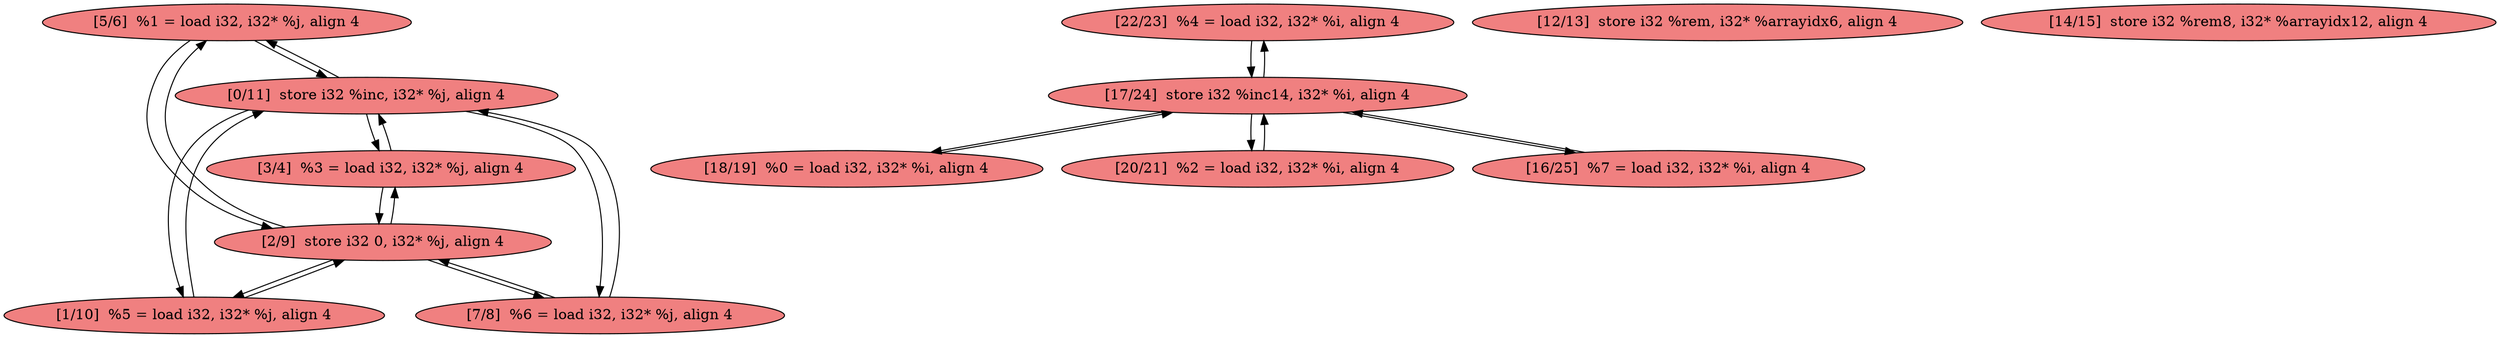 
digraph G {


node419 [fillcolor=lightcoral,label="[5/6]  %1 = load i32, i32* %j, align 4",shape=ellipse,style=filled ]
node416 [fillcolor=lightcoral,label="[22/23]  %4 = load i32, i32* %i, align 4",shape=ellipse,style=filled ]
node421 [fillcolor=lightcoral,label="[17/24]  store i32 %inc14, i32* %i, align 4",shape=ellipse,style=filled ]
node415 [fillcolor=lightcoral,label="[18/19]  %0 = load i32, i32* %i, align 4",shape=ellipse,style=filled ]
node420 [fillcolor=lightcoral,label="[7/8]  %6 = load i32, i32* %j, align 4",shape=ellipse,style=filled ]
node410 [fillcolor=lightcoral,label="[12/13]  store i32 %rem, i32* %arrayidx6, align 4",shape=ellipse,style=filled ]
node418 [fillcolor=lightcoral,label="[1/10]  %5 = load i32, i32* %j, align 4",shape=ellipse,style=filled ]
node417 [fillcolor=lightcoral,label="[20/21]  %2 = load i32, i32* %i, align 4",shape=ellipse,style=filled ]
node409 [fillcolor=lightcoral,label="[0/11]  store i32 %inc, i32* %j, align 4",shape=ellipse,style=filled ]
node411 [fillcolor=lightcoral,label="[14/15]  store i32 %rem8, i32* %arrayidx12, align 4",shape=ellipse,style=filled ]
node412 [fillcolor=lightcoral,label="[3/4]  %3 = load i32, i32* %j, align 4",shape=ellipse,style=filled ]
node413 [fillcolor=lightcoral,label="[16/25]  %7 = load i32, i32* %i, align 4",shape=ellipse,style=filled ]
node414 [fillcolor=lightcoral,label="[2/9]  store i32 0, i32* %j, align 4",shape=ellipse,style=filled ]

node421->node417 [ ]
node416->node421 [ ]
node418->node414 [ ]
node421->node416 [ ]
node421->node415 [ ]
node412->node409 [ ]
node412->node414 [ ]
node418->node409 [ ]
node419->node409 [ ]
node409->node419 [ ]
node417->node421 [ ]
node414->node412 [ ]
node414->node418 [ ]
node413->node421 [ ]
node409->node412 [ ]
node420->node409 [ ]
node415->node421 [ ]
node421->node413 [ ]
node409->node418 [ ]
node409->node420 [ ]
node419->node414 [ ]
node420->node414 [ ]
node414->node419 [ ]
node414->node420 [ ]


}
